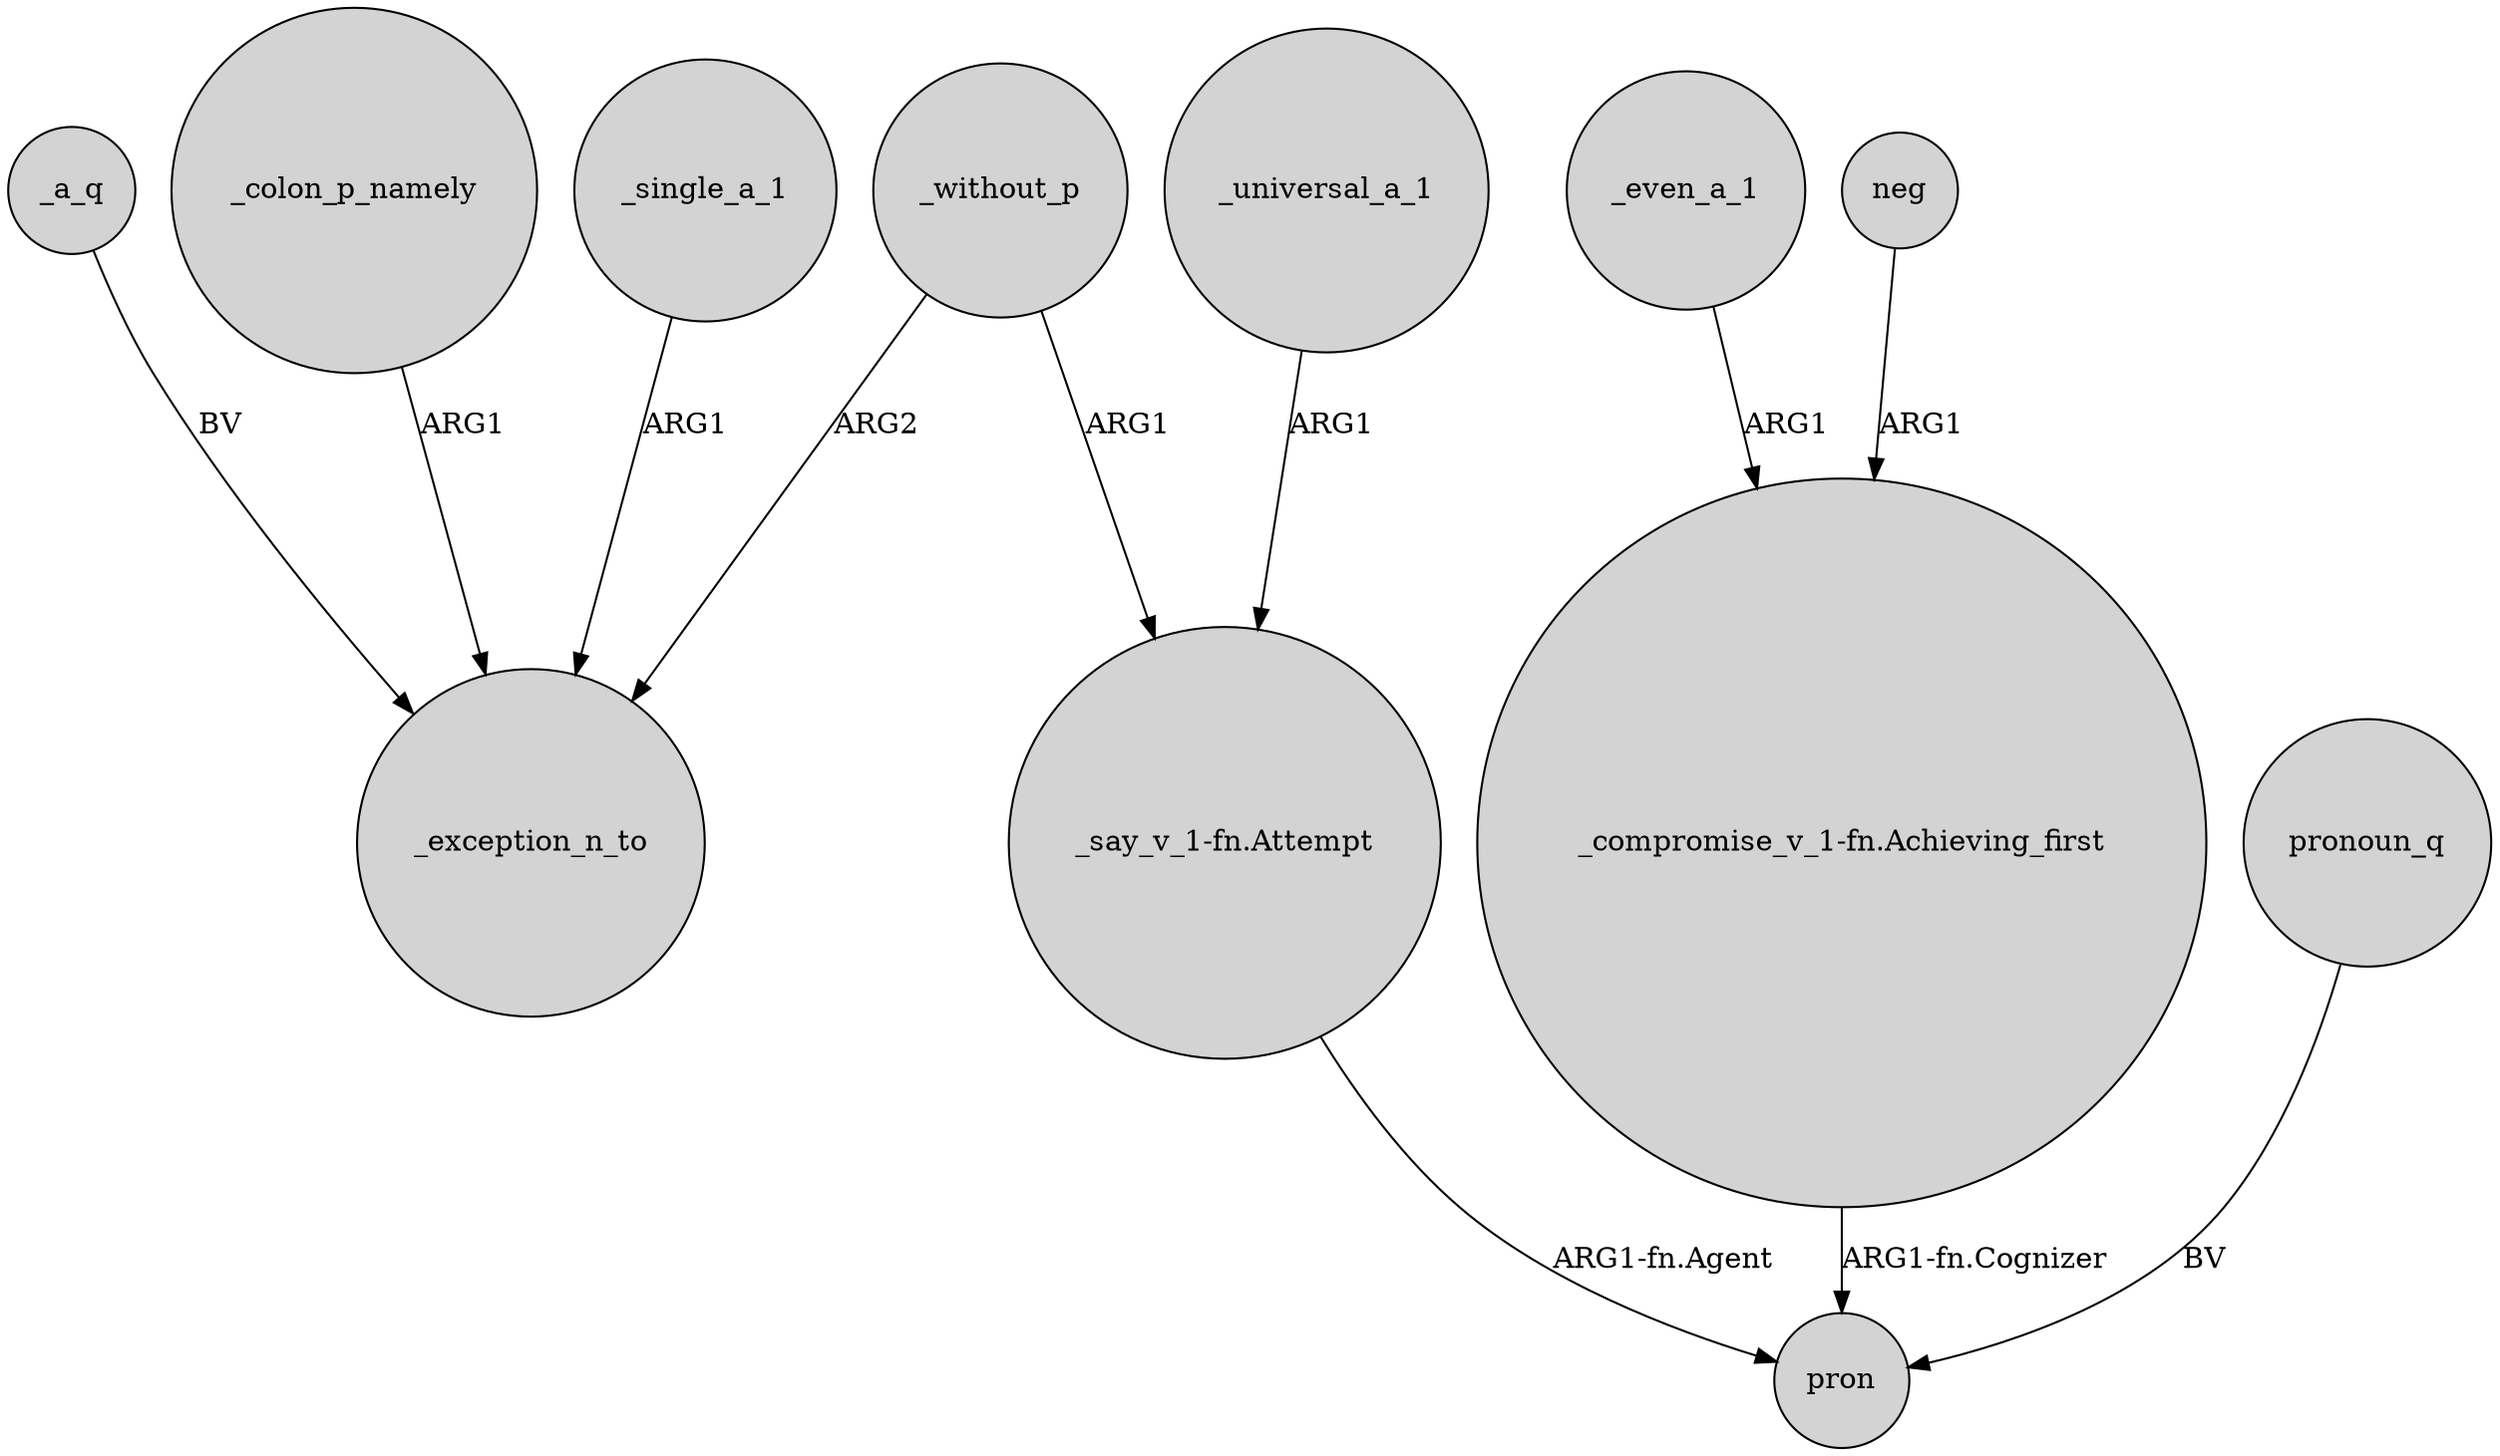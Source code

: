 digraph {
	node [shape=circle style=filled]
	_colon_p_namely -> _exception_n_to [label=ARG1]
	"_say_v_1-fn.Attempt" -> pron [label="ARG1-fn.Agent"]
	_without_p -> "_say_v_1-fn.Attempt" [label=ARG1]
	_single_a_1 -> _exception_n_to [label=ARG1]
	_even_a_1 -> "_compromise_v_1-fn.Achieving_first" [label=ARG1]
	"_compromise_v_1-fn.Achieving_first" -> pron [label="ARG1-fn.Cognizer"]
	neg -> "_compromise_v_1-fn.Achieving_first" [label=ARG1]
	_a_q -> _exception_n_to [label=BV]
	pronoun_q -> pron [label=BV]
	_without_p -> _exception_n_to [label=ARG2]
	_universal_a_1 -> "_say_v_1-fn.Attempt" [label=ARG1]
}
